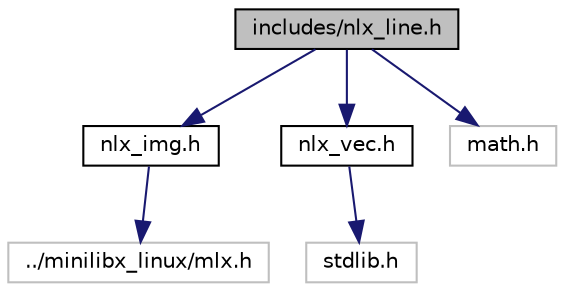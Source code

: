 digraph "includes/nlx_line.h"
{
 // LATEX_PDF_SIZE
  edge [fontname="Helvetica",fontsize="10",labelfontname="Helvetica",labelfontsize="10"];
  node [fontname="Helvetica",fontsize="10",shape=record];
  Node1 [label="includes/nlx_line.h",height=0.2,width=0.4,color="black", fillcolor="grey75", style="filled", fontcolor="black",tooltip="Header file for the line module of the nlx library."];
  Node1 -> Node2 [color="midnightblue",fontsize="10",style="solid",fontname="Helvetica"];
  Node2 [label="nlx_img.h",height=0.2,width=0.4,color="black", fillcolor="white", style="filled",URL="$nlx__img_8h.html",tooltip="Header file for the image management module of the nlx library."];
  Node2 -> Node3 [color="midnightblue",fontsize="10",style="solid",fontname="Helvetica"];
  Node3 [label="../minilibx_linux/mlx.h",height=0.2,width=0.4,color="grey75", fillcolor="white", style="filled",tooltip=" "];
  Node1 -> Node4 [color="midnightblue",fontsize="10",style="solid",fontname="Helvetica"];
  Node4 [label="nlx_vec.h",height=0.2,width=0.4,color="black", fillcolor="white", style="filled",URL="$nlx__vec_8h.html",tooltip="Header file for the vector module of the nlx library."];
  Node4 -> Node5 [color="midnightblue",fontsize="10",style="solid",fontname="Helvetica"];
  Node5 [label="stdlib.h",height=0.2,width=0.4,color="grey75", fillcolor="white", style="filled",tooltip=" "];
  Node1 -> Node6 [color="midnightblue",fontsize="10",style="solid",fontname="Helvetica"];
  Node6 [label="math.h",height=0.2,width=0.4,color="grey75", fillcolor="white", style="filled",tooltip=" "];
}
